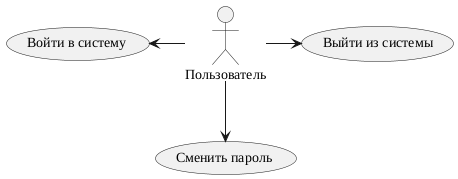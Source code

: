 @startuml
skinparam defaultFontName Liberation Serif

actor "Пользователь" as user

usecase "Войти в систему" as login
usecase "Сменить пароль" as change_passw
usecase "Выйти из системы" as logout

user -left-> login
user -down-> change_passw
user -right-> logout

@enduml
